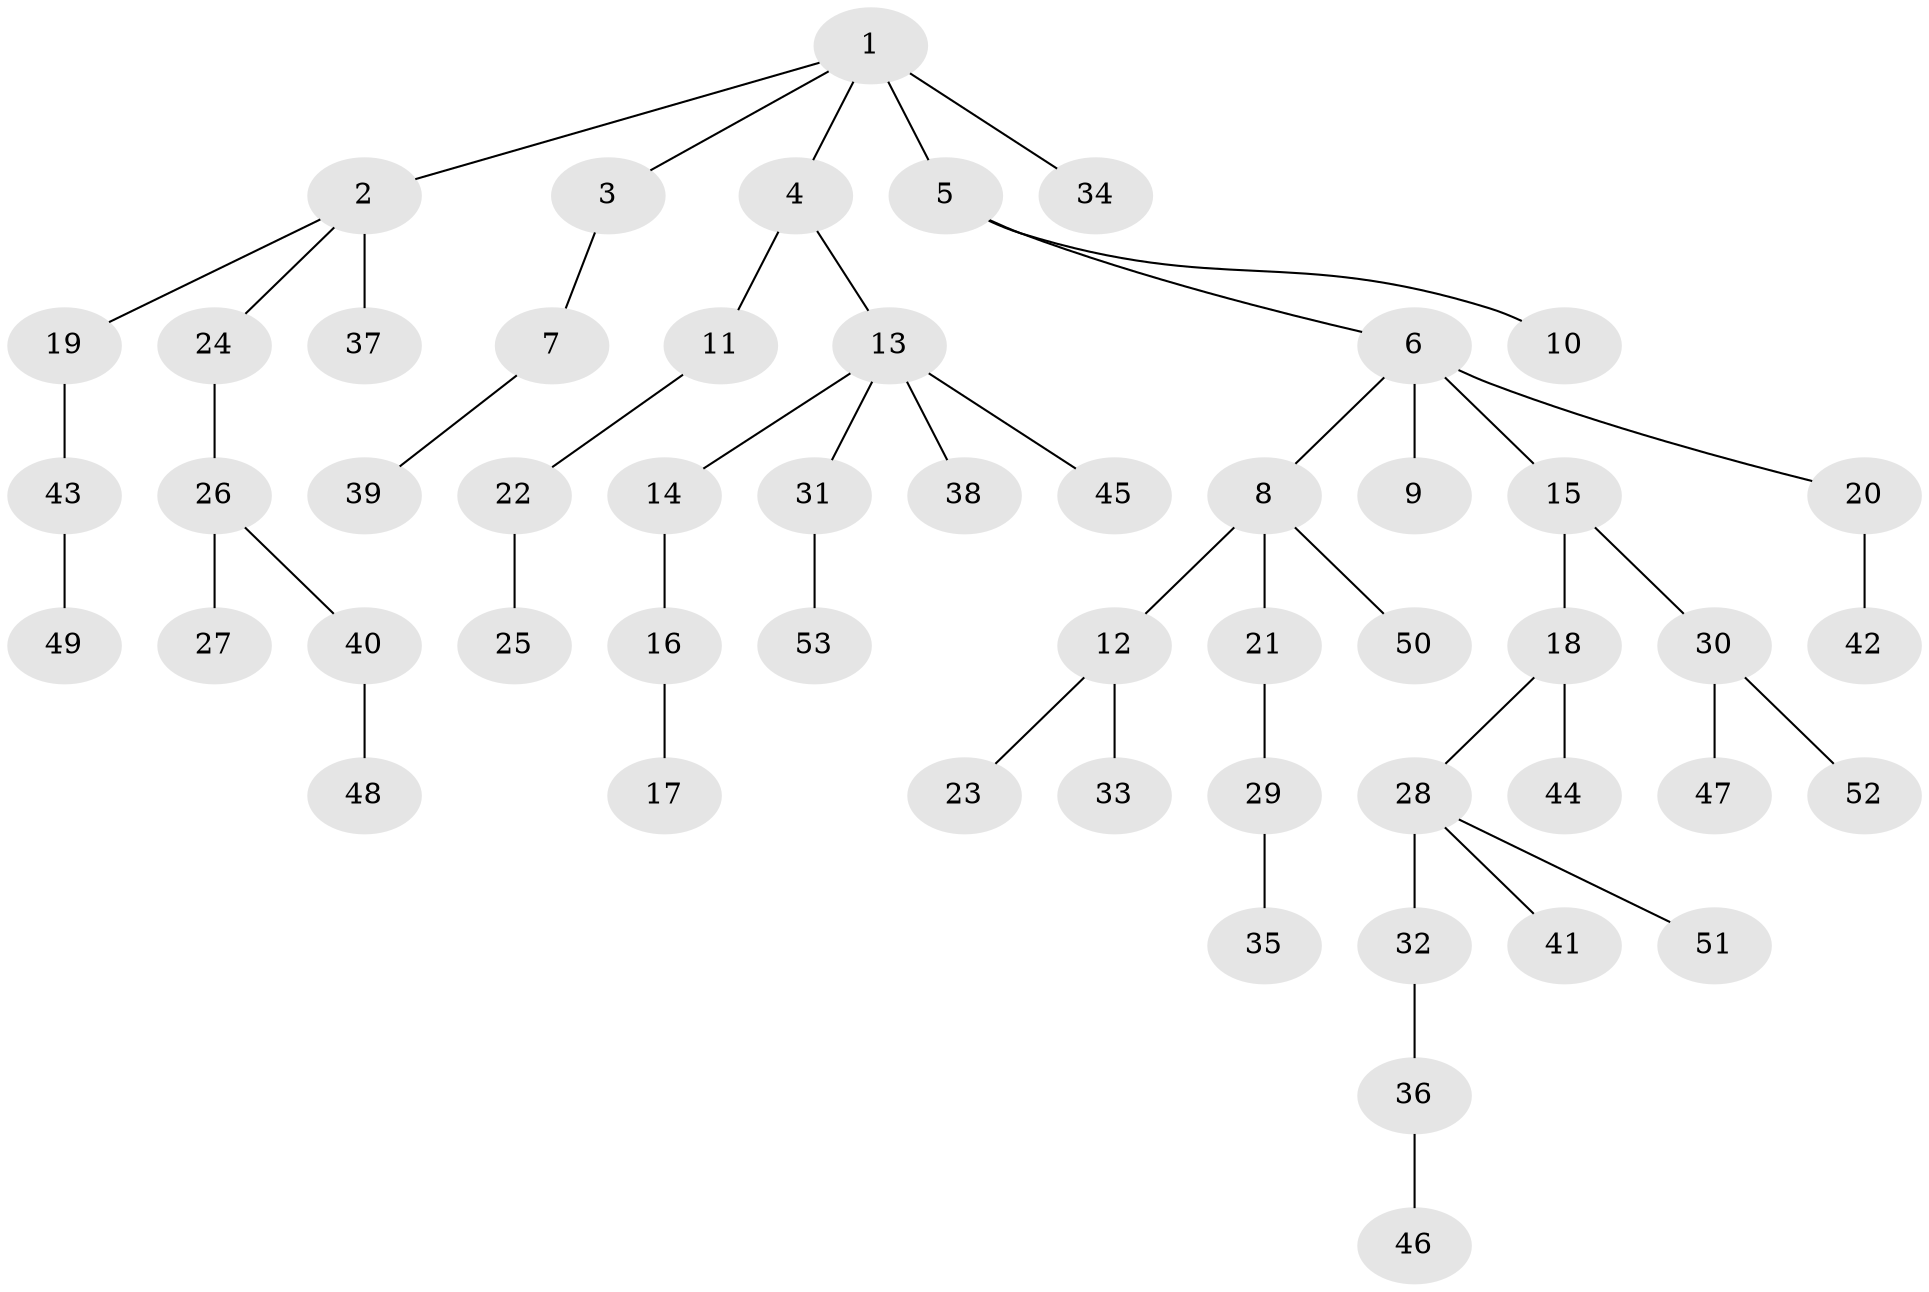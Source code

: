 // original degree distribution, {5: 0.047619047619047616, 7: 0.009523809523809525, 3: 0.13333333333333333, 4: 0.0761904761904762, 2: 0.19047619047619047, 1: 0.5333333333333333, 6: 0.009523809523809525}
// Generated by graph-tools (version 1.1) at 2025/37/03/09/25 02:37:02]
// undirected, 53 vertices, 52 edges
graph export_dot {
graph [start="1"]
  node [color=gray90,style=filled];
  1;
  2;
  3;
  4;
  5;
  6;
  7;
  8;
  9;
  10;
  11;
  12;
  13;
  14;
  15;
  16;
  17;
  18;
  19;
  20;
  21;
  22;
  23;
  24;
  25;
  26;
  27;
  28;
  29;
  30;
  31;
  32;
  33;
  34;
  35;
  36;
  37;
  38;
  39;
  40;
  41;
  42;
  43;
  44;
  45;
  46;
  47;
  48;
  49;
  50;
  51;
  52;
  53;
  1 -- 2 [weight=1.0];
  1 -- 3 [weight=1.0];
  1 -- 4 [weight=1.0];
  1 -- 5 [weight=1.0];
  1 -- 34 [weight=2.0];
  2 -- 19 [weight=1.0];
  2 -- 24 [weight=1.0];
  2 -- 37 [weight=3.0];
  3 -- 7 [weight=1.0];
  4 -- 11 [weight=1.0];
  4 -- 13 [weight=1.0];
  5 -- 6 [weight=1.0];
  5 -- 10 [weight=1.0];
  6 -- 8 [weight=1.0];
  6 -- 9 [weight=3.0];
  6 -- 15 [weight=1.0];
  6 -- 20 [weight=1.0];
  7 -- 39 [weight=1.0];
  8 -- 12 [weight=1.0];
  8 -- 21 [weight=1.0];
  8 -- 50 [weight=1.0];
  11 -- 22 [weight=1.0];
  12 -- 23 [weight=1.0];
  12 -- 33 [weight=1.0];
  13 -- 14 [weight=1.0];
  13 -- 31 [weight=1.0];
  13 -- 38 [weight=1.0];
  13 -- 45 [weight=2.0];
  14 -- 16 [weight=1.0];
  15 -- 18 [weight=2.0];
  15 -- 30 [weight=1.0];
  16 -- 17 [weight=1.0];
  18 -- 28 [weight=1.0];
  18 -- 44 [weight=1.0];
  19 -- 43 [weight=2.0];
  20 -- 42 [weight=3.0];
  21 -- 29 [weight=1.0];
  22 -- 25 [weight=1.0];
  24 -- 26 [weight=1.0];
  26 -- 27 [weight=1.0];
  26 -- 40 [weight=1.0];
  28 -- 32 [weight=4.0];
  28 -- 41 [weight=1.0];
  28 -- 51 [weight=1.0];
  29 -- 35 [weight=2.0];
  30 -- 47 [weight=1.0];
  30 -- 52 [weight=1.0];
  31 -- 53 [weight=1.0];
  32 -- 36 [weight=1.0];
  36 -- 46 [weight=1.0];
  40 -- 48 [weight=1.0];
  43 -- 49 [weight=1.0];
}
